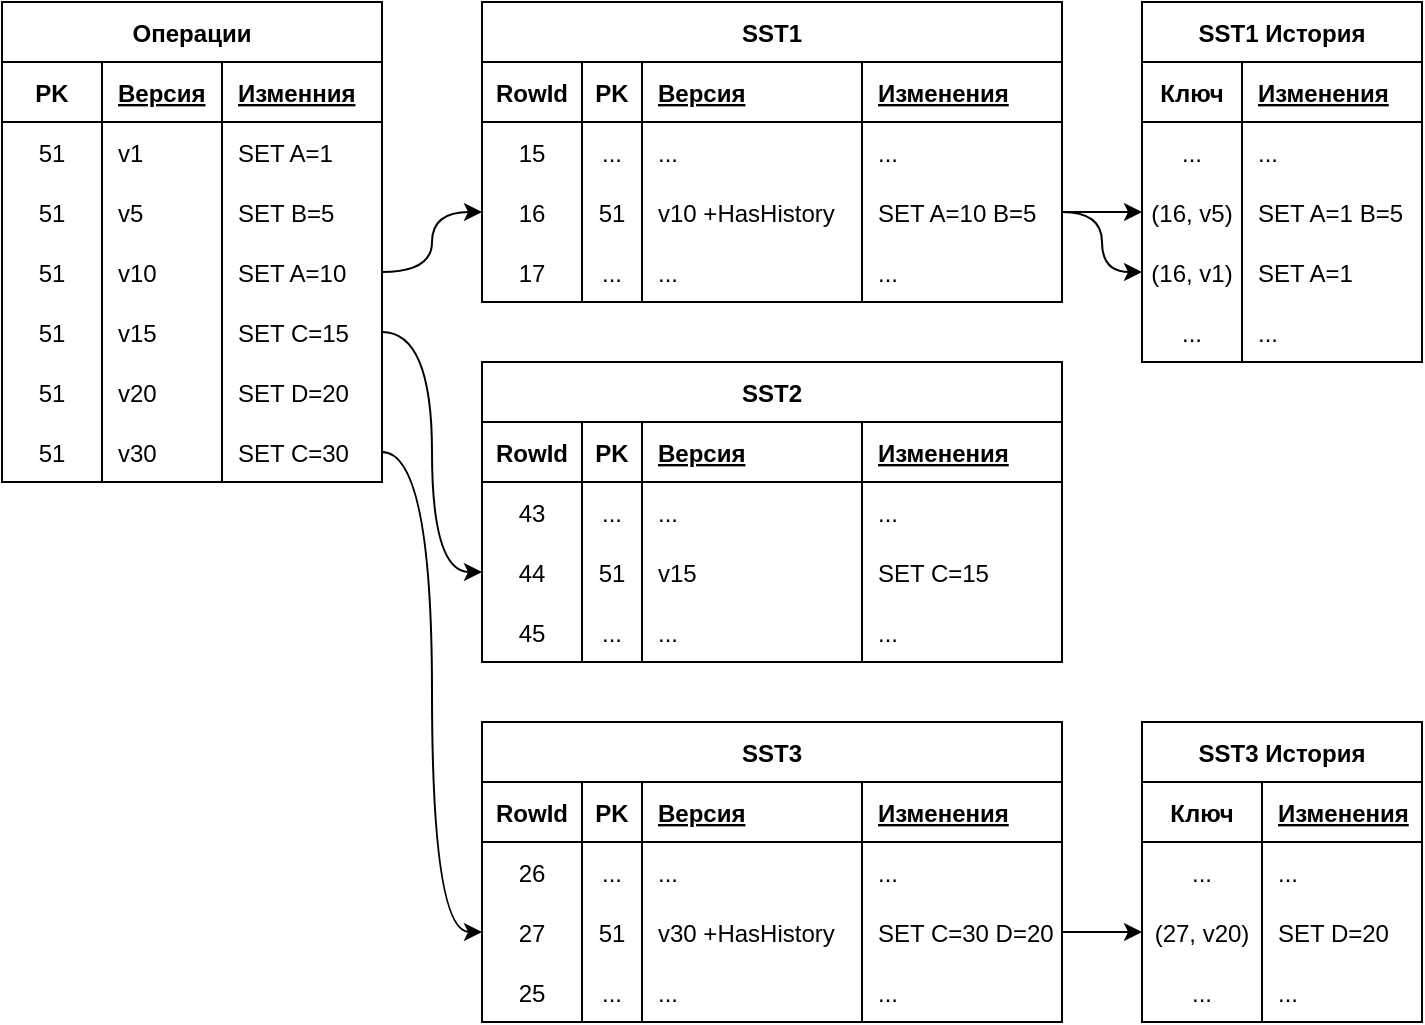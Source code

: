 <mxfile version="21.1.8" type="device">
  <diagram id="r4R48jHts97Yx3uAW_bI" name="Page-1">
    <mxGraphModel dx="1306" dy="846" grid="1" gridSize="10" guides="1" tooltips="1" connect="1" arrows="1" fold="1" page="1" pageScale="1" pageWidth="827" pageHeight="1169" math="0" shadow="0">
      <root>
        <mxCell id="0" />
        <mxCell id="1" parent="0" />
        <mxCell id="jW4aLeX18RffoAazJGHY-1" value="Операции" style="shape=table;startSize=30;container=1;collapsible=1;childLayout=tableLayout;fixedRows=1;rowLines=0;fontStyle=1;align=center;resizeLast=1;" parent="1" vertex="1">
          <mxGeometry x="20" y="40" width="190" height="240" as="geometry">
            <mxRectangle x="20" y="40" width="70" height="30" as="alternateBounds" />
          </mxGeometry>
        </mxCell>
        <mxCell id="jW4aLeX18RffoAazJGHY-2" value="" style="shape=tableRow;horizontal=0;startSize=0;swimlaneHead=0;swimlaneBody=0;fillColor=none;collapsible=0;dropTarget=0;points=[[0,0.5],[1,0.5]];portConstraint=eastwest;top=0;left=0;right=0;bottom=1;" parent="jW4aLeX18RffoAazJGHY-1" vertex="1">
          <mxGeometry y="30" width="190" height="30" as="geometry" />
        </mxCell>
        <mxCell id="jW4aLeX18RffoAazJGHY-3" value="PK" style="shape=partialRectangle;connectable=0;fillColor=none;top=0;left=0;bottom=0;right=0;fontStyle=1;overflow=hidden;" parent="jW4aLeX18RffoAazJGHY-2" vertex="1">
          <mxGeometry width="50" height="30" as="geometry">
            <mxRectangle width="50" height="30" as="alternateBounds" />
          </mxGeometry>
        </mxCell>
        <mxCell id="jW4aLeX18RffoAazJGHY-4" value="Версия" style="shape=partialRectangle;connectable=0;fillColor=none;top=0;left=0;bottom=0;right=0;align=left;spacingLeft=6;fontStyle=5;overflow=hidden;" parent="jW4aLeX18RffoAazJGHY-2" vertex="1">
          <mxGeometry x="50" width="60" height="30" as="geometry">
            <mxRectangle width="60" height="30" as="alternateBounds" />
          </mxGeometry>
        </mxCell>
        <mxCell id="jW4aLeX18RffoAazJGHY-45" value="Изменния" style="shape=partialRectangle;connectable=0;fillColor=none;top=0;left=0;bottom=0;right=0;align=left;spacingLeft=6;fontStyle=5;overflow=hidden;" parent="jW4aLeX18RffoAazJGHY-2" vertex="1">
          <mxGeometry x="110" width="80" height="30" as="geometry">
            <mxRectangle width="80" height="30" as="alternateBounds" />
          </mxGeometry>
        </mxCell>
        <mxCell id="jW4aLeX18RffoAazJGHY-5" value="" style="shape=tableRow;horizontal=0;startSize=0;swimlaneHead=0;swimlaneBody=0;fillColor=none;collapsible=0;dropTarget=0;points=[[0,0.5],[1,0.5]];portConstraint=eastwest;top=0;left=0;right=0;bottom=0;" parent="jW4aLeX18RffoAazJGHY-1" vertex="1">
          <mxGeometry y="60" width="190" height="30" as="geometry" />
        </mxCell>
        <mxCell id="jW4aLeX18RffoAazJGHY-6" value="51" style="shape=partialRectangle;connectable=0;fillColor=none;top=0;left=0;bottom=0;right=0;editable=1;overflow=hidden;" parent="jW4aLeX18RffoAazJGHY-5" vertex="1">
          <mxGeometry width="50" height="30" as="geometry">
            <mxRectangle width="50" height="30" as="alternateBounds" />
          </mxGeometry>
        </mxCell>
        <mxCell id="jW4aLeX18RffoAazJGHY-7" value="v1" style="shape=partialRectangle;connectable=0;fillColor=none;top=0;left=0;bottom=0;right=0;align=left;spacingLeft=6;overflow=hidden;" parent="jW4aLeX18RffoAazJGHY-5" vertex="1">
          <mxGeometry x="50" width="60" height="30" as="geometry">
            <mxRectangle width="60" height="30" as="alternateBounds" />
          </mxGeometry>
        </mxCell>
        <mxCell id="jW4aLeX18RffoAazJGHY-46" value="SET A=1" style="shape=partialRectangle;connectable=0;fillColor=none;top=0;left=0;bottom=0;right=0;align=left;spacingLeft=6;overflow=hidden;" parent="jW4aLeX18RffoAazJGHY-5" vertex="1">
          <mxGeometry x="110" width="80" height="30" as="geometry">
            <mxRectangle width="80" height="30" as="alternateBounds" />
          </mxGeometry>
        </mxCell>
        <mxCell id="jW4aLeX18RffoAazJGHY-8" value="" style="shape=tableRow;horizontal=0;startSize=0;swimlaneHead=0;swimlaneBody=0;fillColor=none;collapsible=0;dropTarget=0;points=[[0,0.5],[1,0.5]];portConstraint=eastwest;top=0;left=0;right=0;bottom=0;" parent="jW4aLeX18RffoAazJGHY-1" vertex="1">
          <mxGeometry y="90" width="190" height="30" as="geometry" />
        </mxCell>
        <mxCell id="jW4aLeX18RffoAazJGHY-9" value="51" style="shape=partialRectangle;connectable=0;fillColor=none;top=0;left=0;bottom=0;right=0;editable=1;overflow=hidden;" parent="jW4aLeX18RffoAazJGHY-8" vertex="1">
          <mxGeometry width="50" height="30" as="geometry">
            <mxRectangle width="50" height="30" as="alternateBounds" />
          </mxGeometry>
        </mxCell>
        <mxCell id="jW4aLeX18RffoAazJGHY-10" value="v5" style="shape=partialRectangle;connectable=0;fillColor=none;top=0;left=0;bottom=0;right=0;align=left;spacingLeft=6;overflow=hidden;" parent="jW4aLeX18RffoAazJGHY-8" vertex="1">
          <mxGeometry x="50" width="60" height="30" as="geometry">
            <mxRectangle width="60" height="30" as="alternateBounds" />
          </mxGeometry>
        </mxCell>
        <mxCell id="jW4aLeX18RffoAazJGHY-47" value="SET B=5" style="shape=partialRectangle;connectable=0;fillColor=none;top=0;left=0;bottom=0;right=0;align=left;spacingLeft=6;overflow=hidden;" parent="jW4aLeX18RffoAazJGHY-8" vertex="1">
          <mxGeometry x="110" width="80" height="30" as="geometry">
            <mxRectangle width="80" height="30" as="alternateBounds" />
          </mxGeometry>
        </mxCell>
        <mxCell id="jW4aLeX18RffoAazJGHY-11" value="" style="shape=tableRow;horizontal=0;startSize=0;swimlaneHead=0;swimlaneBody=0;fillColor=none;collapsible=0;dropTarget=0;points=[[0,0.5],[1,0.5]];portConstraint=eastwest;top=0;left=0;right=0;bottom=0;" parent="jW4aLeX18RffoAazJGHY-1" vertex="1">
          <mxGeometry y="120" width="190" height="30" as="geometry" />
        </mxCell>
        <mxCell id="jW4aLeX18RffoAazJGHY-12" value="51" style="shape=partialRectangle;connectable=0;fillColor=none;top=0;left=0;bottom=0;right=0;editable=1;overflow=hidden;" parent="jW4aLeX18RffoAazJGHY-11" vertex="1">
          <mxGeometry width="50" height="30" as="geometry">
            <mxRectangle width="50" height="30" as="alternateBounds" />
          </mxGeometry>
        </mxCell>
        <mxCell id="jW4aLeX18RffoAazJGHY-13" value="v10" style="shape=partialRectangle;connectable=0;fillColor=none;top=0;left=0;bottom=0;right=0;align=left;spacingLeft=6;overflow=hidden;" parent="jW4aLeX18RffoAazJGHY-11" vertex="1">
          <mxGeometry x="50" width="60" height="30" as="geometry">
            <mxRectangle width="60" height="30" as="alternateBounds" />
          </mxGeometry>
        </mxCell>
        <mxCell id="jW4aLeX18RffoAazJGHY-48" value="SET A=10" style="shape=partialRectangle;connectable=0;fillColor=none;top=0;left=0;bottom=0;right=0;align=left;spacingLeft=6;overflow=hidden;" parent="jW4aLeX18RffoAazJGHY-11" vertex="1">
          <mxGeometry x="110" width="80" height="30" as="geometry">
            <mxRectangle width="80" height="30" as="alternateBounds" />
          </mxGeometry>
        </mxCell>
        <mxCell id="jW4aLeX18RffoAazJGHY-42" style="shape=tableRow;horizontal=0;startSize=0;swimlaneHead=0;swimlaneBody=0;fillColor=none;collapsible=0;dropTarget=0;points=[[0,0.5],[1,0.5]];portConstraint=eastwest;top=0;left=0;right=0;bottom=0;" parent="jW4aLeX18RffoAazJGHY-1" vertex="1">
          <mxGeometry y="150" width="190" height="30" as="geometry" />
        </mxCell>
        <mxCell id="jW4aLeX18RffoAazJGHY-43" value="51" style="shape=partialRectangle;connectable=0;fillColor=none;top=0;left=0;bottom=0;right=0;editable=1;overflow=hidden;" parent="jW4aLeX18RffoAazJGHY-42" vertex="1">
          <mxGeometry width="50" height="30" as="geometry">
            <mxRectangle width="50" height="30" as="alternateBounds" />
          </mxGeometry>
        </mxCell>
        <mxCell id="jW4aLeX18RffoAazJGHY-44" value="v15" style="shape=partialRectangle;connectable=0;fillColor=none;top=0;left=0;bottom=0;right=0;align=left;spacingLeft=6;overflow=hidden;" parent="jW4aLeX18RffoAazJGHY-42" vertex="1">
          <mxGeometry x="50" width="60" height="30" as="geometry">
            <mxRectangle width="60" height="30" as="alternateBounds" />
          </mxGeometry>
        </mxCell>
        <mxCell id="jW4aLeX18RffoAazJGHY-49" value="SET C=15" style="shape=partialRectangle;connectable=0;fillColor=none;top=0;left=0;bottom=0;right=0;align=left;spacingLeft=6;overflow=hidden;" parent="jW4aLeX18RffoAazJGHY-42" vertex="1">
          <mxGeometry x="110" width="80" height="30" as="geometry">
            <mxRectangle width="80" height="30" as="alternateBounds" />
          </mxGeometry>
        </mxCell>
        <mxCell id="jW4aLeX18RffoAazJGHY-39" style="shape=tableRow;horizontal=0;startSize=0;swimlaneHead=0;swimlaneBody=0;fillColor=none;collapsible=0;dropTarget=0;points=[[0,0.5],[1,0.5]];portConstraint=eastwest;top=0;left=0;right=0;bottom=0;" parent="jW4aLeX18RffoAazJGHY-1" vertex="1">
          <mxGeometry y="180" width="190" height="30" as="geometry" />
        </mxCell>
        <mxCell id="jW4aLeX18RffoAazJGHY-40" value="51" style="shape=partialRectangle;connectable=0;fillColor=none;top=0;left=0;bottom=0;right=0;editable=1;overflow=hidden;" parent="jW4aLeX18RffoAazJGHY-39" vertex="1">
          <mxGeometry width="50" height="30" as="geometry">
            <mxRectangle width="50" height="30" as="alternateBounds" />
          </mxGeometry>
        </mxCell>
        <mxCell id="jW4aLeX18RffoAazJGHY-41" value="v20" style="shape=partialRectangle;connectable=0;fillColor=none;top=0;left=0;bottom=0;right=0;align=left;spacingLeft=6;overflow=hidden;" parent="jW4aLeX18RffoAazJGHY-39" vertex="1">
          <mxGeometry x="50" width="60" height="30" as="geometry">
            <mxRectangle width="60" height="30" as="alternateBounds" />
          </mxGeometry>
        </mxCell>
        <mxCell id="jW4aLeX18RffoAazJGHY-50" value="SET D=20" style="shape=partialRectangle;connectable=0;fillColor=none;top=0;left=0;bottom=0;right=0;align=left;spacingLeft=6;overflow=hidden;" parent="jW4aLeX18RffoAazJGHY-39" vertex="1">
          <mxGeometry x="110" width="80" height="30" as="geometry">
            <mxRectangle width="80" height="30" as="alternateBounds" />
          </mxGeometry>
        </mxCell>
        <mxCell id="jW4aLeX18RffoAazJGHY-51" style="shape=tableRow;horizontal=0;startSize=0;swimlaneHead=0;swimlaneBody=0;fillColor=none;collapsible=0;dropTarget=0;points=[[0,0.5],[1,0.5]];portConstraint=eastwest;top=0;left=0;right=0;bottom=0;" parent="jW4aLeX18RffoAazJGHY-1" vertex="1">
          <mxGeometry y="210" width="190" height="30" as="geometry" />
        </mxCell>
        <mxCell id="jW4aLeX18RffoAazJGHY-52" value="51" style="shape=partialRectangle;connectable=0;fillColor=none;top=0;left=0;bottom=0;right=0;editable=1;overflow=hidden;" parent="jW4aLeX18RffoAazJGHY-51" vertex="1">
          <mxGeometry width="50" height="30" as="geometry">
            <mxRectangle width="50" height="30" as="alternateBounds" />
          </mxGeometry>
        </mxCell>
        <mxCell id="jW4aLeX18RffoAazJGHY-53" value="v30" style="shape=partialRectangle;connectable=0;fillColor=none;top=0;left=0;bottom=0;right=0;align=left;spacingLeft=6;overflow=hidden;" parent="jW4aLeX18RffoAazJGHY-51" vertex="1">
          <mxGeometry x="50" width="60" height="30" as="geometry">
            <mxRectangle width="60" height="30" as="alternateBounds" />
          </mxGeometry>
        </mxCell>
        <mxCell id="jW4aLeX18RffoAazJGHY-54" value="SET C=30" style="shape=partialRectangle;connectable=0;fillColor=none;top=0;left=0;bottom=0;right=0;align=left;spacingLeft=6;overflow=hidden;" parent="jW4aLeX18RffoAazJGHY-51" vertex="1">
          <mxGeometry x="110" width="80" height="30" as="geometry">
            <mxRectangle width="80" height="30" as="alternateBounds" />
          </mxGeometry>
        </mxCell>
        <mxCell id="jW4aLeX18RffoAazJGHY-55" value="SST1" style="shape=table;startSize=30;container=1;collapsible=1;childLayout=tableLayout;fixedRows=1;rowLines=0;fontStyle=1;align=center;resizeLast=1;" parent="1" vertex="1">
          <mxGeometry x="260" y="40" width="290" height="150" as="geometry" />
        </mxCell>
        <mxCell id="jW4aLeX18RffoAazJGHY-56" value="" style="shape=tableRow;horizontal=0;startSize=0;swimlaneHead=0;swimlaneBody=0;fillColor=none;collapsible=0;dropTarget=0;points=[[0,0.5],[1,0.5]];portConstraint=eastwest;top=0;left=0;right=0;bottom=1;" parent="jW4aLeX18RffoAazJGHY-55" vertex="1">
          <mxGeometry y="30" width="290" height="30" as="geometry" />
        </mxCell>
        <mxCell id="jW4aLeX18RffoAazJGHY-68" value="RowId" style="shape=partialRectangle;connectable=0;fillColor=none;top=0;left=0;bottom=0;right=0;fontStyle=1;overflow=hidden;" parent="jW4aLeX18RffoAazJGHY-56" vertex="1">
          <mxGeometry width="50" height="30" as="geometry">
            <mxRectangle width="50" height="30" as="alternateBounds" />
          </mxGeometry>
        </mxCell>
        <mxCell id="jW4aLeX18RffoAazJGHY-57" value="PK" style="shape=partialRectangle;connectable=0;fillColor=none;top=0;left=0;bottom=0;right=0;fontStyle=1;overflow=hidden;" parent="jW4aLeX18RffoAazJGHY-56" vertex="1">
          <mxGeometry x="50" width="30" height="30" as="geometry">
            <mxRectangle width="30" height="30" as="alternateBounds" />
          </mxGeometry>
        </mxCell>
        <mxCell id="jW4aLeX18RffoAazJGHY-58" value="Версия" style="shape=partialRectangle;connectable=0;fillColor=none;top=0;left=0;bottom=0;right=0;align=left;spacingLeft=6;fontStyle=5;overflow=hidden;" parent="jW4aLeX18RffoAazJGHY-56" vertex="1">
          <mxGeometry x="80" width="110" height="30" as="geometry">
            <mxRectangle width="110" height="30" as="alternateBounds" />
          </mxGeometry>
        </mxCell>
        <mxCell id="jW4aLeX18RffoAazJGHY-72" value="Изменения" style="shape=partialRectangle;connectable=0;fillColor=none;top=0;left=0;bottom=0;right=0;align=left;spacingLeft=6;fontStyle=5;overflow=hidden;" parent="jW4aLeX18RffoAazJGHY-56" vertex="1">
          <mxGeometry x="190" width="100" height="30" as="geometry">
            <mxRectangle width="100" height="30" as="alternateBounds" />
          </mxGeometry>
        </mxCell>
        <mxCell id="jW4aLeX18RffoAazJGHY-59" value="" style="shape=tableRow;horizontal=0;startSize=0;swimlaneHead=0;swimlaneBody=0;fillColor=none;collapsible=0;dropTarget=0;points=[[0,0.5],[1,0.5]];portConstraint=eastwest;top=0;left=0;right=0;bottom=0;" parent="jW4aLeX18RffoAazJGHY-55" vertex="1">
          <mxGeometry y="60" width="290" height="30" as="geometry" />
        </mxCell>
        <mxCell id="jW4aLeX18RffoAazJGHY-69" value="15" style="shape=partialRectangle;connectable=0;fillColor=none;top=0;left=0;bottom=0;right=0;editable=1;overflow=hidden;" parent="jW4aLeX18RffoAazJGHY-59" vertex="1">
          <mxGeometry width="50" height="30" as="geometry">
            <mxRectangle width="50" height="30" as="alternateBounds" />
          </mxGeometry>
        </mxCell>
        <mxCell id="jW4aLeX18RffoAazJGHY-60" value="..." style="shape=partialRectangle;connectable=0;fillColor=none;top=0;left=0;bottom=0;right=0;editable=1;overflow=hidden;" parent="jW4aLeX18RffoAazJGHY-59" vertex="1">
          <mxGeometry x="50" width="30" height="30" as="geometry">
            <mxRectangle width="30" height="30" as="alternateBounds" />
          </mxGeometry>
        </mxCell>
        <mxCell id="jW4aLeX18RffoAazJGHY-61" value="..." style="shape=partialRectangle;connectable=0;fillColor=none;top=0;left=0;bottom=0;right=0;align=left;spacingLeft=6;overflow=hidden;" parent="jW4aLeX18RffoAazJGHY-59" vertex="1">
          <mxGeometry x="80" width="110" height="30" as="geometry">
            <mxRectangle width="110" height="30" as="alternateBounds" />
          </mxGeometry>
        </mxCell>
        <mxCell id="jW4aLeX18RffoAazJGHY-73" value="..." style="shape=partialRectangle;connectable=0;fillColor=none;top=0;left=0;bottom=0;right=0;align=left;spacingLeft=6;overflow=hidden;" parent="jW4aLeX18RffoAazJGHY-59" vertex="1">
          <mxGeometry x="190" width="100" height="30" as="geometry">
            <mxRectangle width="100" height="30" as="alternateBounds" />
          </mxGeometry>
        </mxCell>
        <mxCell id="jW4aLeX18RffoAazJGHY-62" value="" style="shape=tableRow;horizontal=0;startSize=0;swimlaneHead=0;swimlaneBody=0;fillColor=none;collapsible=0;dropTarget=0;points=[[0,0.5],[1,0.5]];portConstraint=eastwest;top=0;left=0;right=0;bottom=0;" parent="jW4aLeX18RffoAazJGHY-55" vertex="1">
          <mxGeometry y="90" width="290" height="30" as="geometry" />
        </mxCell>
        <mxCell id="jW4aLeX18RffoAazJGHY-70" value="16" style="shape=partialRectangle;connectable=0;fillColor=none;top=0;left=0;bottom=0;right=0;editable=1;overflow=hidden;" parent="jW4aLeX18RffoAazJGHY-62" vertex="1">
          <mxGeometry width="50" height="30" as="geometry">
            <mxRectangle width="50" height="30" as="alternateBounds" />
          </mxGeometry>
        </mxCell>
        <mxCell id="jW4aLeX18RffoAazJGHY-63" value="51" style="shape=partialRectangle;connectable=0;fillColor=none;top=0;left=0;bottom=0;right=0;editable=1;overflow=hidden;" parent="jW4aLeX18RffoAazJGHY-62" vertex="1">
          <mxGeometry x="50" width="30" height="30" as="geometry">
            <mxRectangle width="30" height="30" as="alternateBounds" />
          </mxGeometry>
        </mxCell>
        <mxCell id="jW4aLeX18RffoAazJGHY-64" value="v10 +HasHistory" style="shape=partialRectangle;connectable=0;fillColor=none;top=0;left=0;bottom=0;right=0;align=left;spacingLeft=6;overflow=hidden;" parent="jW4aLeX18RffoAazJGHY-62" vertex="1">
          <mxGeometry x="80" width="110" height="30" as="geometry">
            <mxRectangle width="110" height="30" as="alternateBounds" />
          </mxGeometry>
        </mxCell>
        <mxCell id="jW4aLeX18RffoAazJGHY-74" value="SET A=10 B=5" style="shape=partialRectangle;connectable=0;fillColor=none;top=0;left=0;bottom=0;right=0;align=left;spacingLeft=6;overflow=hidden;" parent="jW4aLeX18RffoAazJGHY-62" vertex="1">
          <mxGeometry x="190" width="100" height="30" as="geometry">
            <mxRectangle width="100" height="30" as="alternateBounds" />
          </mxGeometry>
        </mxCell>
        <mxCell id="jW4aLeX18RffoAazJGHY-65" value="" style="shape=tableRow;horizontal=0;startSize=0;swimlaneHead=0;swimlaneBody=0;fillColor=none;collapsible=0;dropTarget=0;points=[[0,0.5],[1,0.5]];portConstraint=eastwest;top=0;left=0;right=0;bottom=0;" parent="jW4aLeX18RffoAazJGHY-55" vertex="1">
          <mxGeometry y="120" width="290" height="30" as="geometry" />
        </mxCell>
        <mxCell id="jW4aLeX18RffoAazJGHY-71" value="17" style="shape=partialRectangle;connectable=0;fillColor=none;top=0;left=0;bottom=0;right=0;editable=1;overflow=hidden;" parent="jW4aLeX18RffoAazJGHY-65" vertex="1">
          <mxGeometry width="50" height="30" as="geometry">
            <mxRectangle width="50" height="30" as="alternateBounds" />
          </mxGeometry>
        </mxCell>
        <mxCell id="jW4aLeX18RffoAazJGHY-66" value="..." style="shape=partialRectangle;connectable=0;fillColor=none;top=0;left=0;bottom=0;right=0;editable=1;overflow=hidden;" parent="jW4aLeX18RffoAazJGHY-65" vertex="1">
          <mxGeometry x="50" width="30" height="30" as="geometry">
            <mxRectangle width="30" height="30" as="alternateBounds" />
          </mxGeometry>
        </mxCell>
        <mxCell id="jW4aLeX18RffoAazJGHY-67" value="..." style="shape=partialRectangle;connectable=0;fillColor=none;top=0;left=0;bottom=0;right=0;align=left;spacingLeft=6;overflow=hidden;" parent="jW4aLeX18RffoAazJGHY-65" vertex="1">
          <mxGeometry x="80" width="110" height="30" as="geometry">
            <mxRectangle width="110" height="30" as="alternateBounds" />
          </mxGeometry>
        </mxCell>
        <mxCell id="jW4aLeX18RffoAazJGHY-75" value="..." style="shape=partialRectangle;connectable=0;fillColor=none;top=0;left=0;bottom=0;right=0;align=left;spacingLeft=6;overflow=hidden;" parent="jW4aLeX18RffoAazJGHY-65" vertex="1">
          <mxGeometry x="190" width="100" height="30" as="geometry">
            <mxRectangle width="100" height="30" as="alternateBounds" />
          </mxGeometry>
        </mxCell>
        <mxCell id="jW4aLeX18RffoAazJGHY-76" value="SST1 История" style="shape=table;startSize=30;container=1;collapsible=1;childLayout=tableLayout;fixedRows=1;rowLines=0;fontStyle=1;align=center;resizeLast=1;" parent="1" vertex="1">
          <mxGeometry x="590" y="40" width="140" height="180" as="geometry" />
        </mxCell>
        <mxCell id="jW4aLeX18RffoAazJGHY-77" value="" style="shape=tableRow;horizontal=0;startSize=0;swimlaneHead=0;swimlaneBody=0;fillColor=none;collapsible=0;dropTarget=0;points=[[0,0.5],[1,0.5]];portConstraint=eastwest;top=0;left=0;right=0;bottom=1;" parent="jW4aLeX18RffoAazJGHY-76" vertex="1">
          <mxGeometry y="30" width="140" height="30" as="geometry" />
        </mxCell>
        <mxCell id="jW4aLeX18RffoAazJGHY-79" value="Ключ" style="shape=partialRectangle;connectable=0;fillColor=none;top=0;left=0;bottom=0;right=0;fontStyle=1;overflow=hidden;" parent="jW4aLeX18RffoAazJGHY-77" vertex="1">
          <mxGeometry width="50" height="30" as="geometry">
            <mxRectangle width="50" height="30" as="alternateBounds" />
          </mxGeometry>
        </mxCell>
        <mxCell id="jW4aLeX18RffoAazJGHY-81" value="Изменения" style="shape=partialRectangle;connectable=0;fillColor=none;top=0;left=0;bottom=0;right=0;align=left;spacingLeft=6;fontStyle=5;overflow=hidden;" parent="jW4aLeX18RffoAazJGHY-77" vertex="1">
          <mxGeometry x="50" width="90" height="30" as="geometry">
            <mxRectangle width="90" height="30" as="alternateBounds" />
          </mxGeometry>
        </mxCell>
        <mxCell id="jW4aLeX18RffoAazJGHY-82" value="" style="shape=tableRow;horizontal=0;startSize=0;swimlaneHead=0;swimlaneBody=0;fillColor=none;collapsible=0;dropTarget=0;points=[[0,0.5],[1,0.5]];portConstraint=eastwest;top=0;left=0;right=0;bottom=0;" parent="jW4aLeX18RffoAazJGHY-76" vertex="1">
          <mxGeometry y="60" width="140" height="30" as="geometry" />
        </mxCell>
        <mxCell id="jW4aLeX18RffoAazJGHY-84" value="..." style="shape=partialRectangle;connectable=0;fillColor=none;top=0;left=0;bottom=0;right=0;editable=1;overflow=hidden;" parent="jW4aLeX18RffoAazJGHY-82" vertex="1">
          <mxGeometry width="50" height="30" as="geometry">
            <mxRectangle width="50" height="30" as="alternateBounds" />
          </mxGeometry>
        </mxCell>
        <mxCell id="jW4aLeX18RffoAazJGHY-86" value="..." style="shape=partialRectangle;connectable=0;fillColor=none;top=0;left=0;bottom=0;right=0;align=left;spacingLeft=6;overflow=hidden;" parent="jW4aLeX18RffoAazJGHY-82" vertex="1">
          <mxGeometry x="50" width="90" height="30" as="geometry">
            <mxRectangle width="90" height="30" as="alternateBounds" />
          </mxGeometry>
        </mxCell>
        <mxCell id="jW4aLeX18RffoAazJGHY-87" value="" style="shape=tableRow;horizontal=0;startSize=0;swimlaneHead=0;swimlaneBody=0;fillColor=none;collapsible=0;dropTarget=0;points=[[0,0.5],[1,0.5]];portConstraint=eastwest;top=0;left=0;right=0;bottom=0;" parent="jW4aLeX18RffoAazJGHY-76" vertex="1">
          <mxGeometry y="90" width="140" height="30" as="geometry" />
        </mxCell>
        <mxCell id="jW4aLeX18RffoAazJGHY-89" value="(16, v5)" style="shape=partialRectangle;connectable=0;fillColor=none;top=0;left=0;bottom=0;right=0;editable=1;overflow=hidden;" parent="jW4aLeX18RffoAazJGHY-87" vertex="1">
          <mxGeometry width="50" height="30" as="geometry">
            <mxRectangle width="50" height="30" as="alternateBounds" />
          </mxGeometry>
        </mxCell>
        <mxCell id="jW4aLeX18RffoAazJGHY-91" value="SET A=1 B=5" style="shape=partialRectangle;connectable=0;fillColor=none;top=0;left=0;bottom=0;right=0;align=left;spacingLeft=6;overflow=hidden;" parent="jW4aLeX18RffoAazJGHY-87" vertex="1">
          <mxGeometry x="50" width="90" height="30" as="geometry">
            <mxRectangle width="90" height="30" as="alternateBounds" />
          </mxGeometry>
        </mxCell>
        <mxCell id="jW4aLeX18RffoAazJGHY-97" style="shape=tableRow;horizontal=0;startSize=0;swimlaneHead=0;swimlaneBody=0;fillColor=none;collapsible=0;dropTarget=0;points=[[0,0.5],[1,0.5]];portConstraint=eastwest;top=0;left=0;right=0;bottom=0;" parent="jW4aLeX18RffoAazJGHY-76" vertex="1">
          <mxGeometry y="120" width="140" height="30" as="geometry" />
        </mxCell>
        <mxCell id="jW4aLeX18RffoAazJGHY-98" value="(16, v1)" style="shape=partialRectangle;connectable=0;fillColor=none;top=0;left=0;bottom=0;right=0;editable=1;overflow=hidden;" parent="jW4aLeX18RffoAazJGHY-97" vertex="1">
          <mxGeometry width="50" height="30" as="geometry">
            <mxRectangle width="50" height="30" as="alternateBounds" />
          </mxGeometry>
        </mxCell>
        <mxCell id="jW4aLeX18RffoAazJGHY-100" value="SET A=1" style="shape=partialRectangle;connectable=0;fillColor=none;top=0;left=0;bottom=0;right=0;align=left;spacingLeft=6;overflow=hidden;" parent="jW4aLeX18RffoAazJGHY-97" vertex="1">
          <mxGeometry x="50" width="90" height="30" as="geometry">
            <mxRectangle width="90" height="30" as="alternateBounds" />
          </mxGeometry>
        </mxCell>
        <mxCell id="jW4aLeX18RffoAazJGHY-92" value="" style="shape=tableRow;horizontal=0;startSize=0;swimlaneHead=0;swimlaneBody=0;fillColor=none;collapsible=0;dropTarget=0;points=[[0,0.5],[1,0.5]];portConstraint=eastwest;top=0;left=0;right=0;bottom=0;" parent="jW4aLeX18RffoAazJGHY-76" vertex="1">
          <mxGeometry y="150" width="140" height="30" as="geometry" />
        </mxCell>
        <mxCell id="jW4aLeX18RffoAazJGHY-94" value="..." style="shape=partialRectangle;connectable=0;fillColor=none;top=0;left=0;bottom=0;right=0;editable=1;overflow=hidden;" parent="jW4aLeX18RffoAazJGHY-92" vertex="1">
          <mxGeometry width="50" height="30" as="geometry">
            <mxRectangle width="50" height="30" as="alternateBounds" />
          </mxGeometry>
        </mxCell>
        <mxCell id="jW4aLeX18RffoAazJGHY-96" value="..." style="shape=partialRectangle;connectable=0;fillColor=none;top=0;left=0;bottom=0;right=0;align=left;spacingLeft=6;overflow=hidden;" parent="jW4aLeX18RffoAazJGHY-92" vertex="1">
          <mxGeometry x="50" width="90" height="30" as="geometry">
            <mxRectangle width="90" height="30" as="alternateBounds" />
          </mxGeometry>
        </mxCell>
        <mxCell id="jW4aLeX18RffoAazJGHY-101" style="edgeStyle=orthogonalEdgeStyle;rounded=0;orthogonalLoop=1;jettySize=auto;html=1;exitX=1;exitY=0.5;exitDx=0;exitDy=0;entryX=0;entryY=0.5;entryDx=0;entryDy=0;curved=1;" parent="1" source="jW4aLeX18RffoAazJGHY-11" target="jW4aLeX18RffoAazJGHY-62" edge="1">
          <mxGeometry relative="1" as="geometry" />
        </mxCell>
        <mxCell id="jW4aLeX18RffoAazJGHY-102" value="SST2" style="shape=table;startSize=30;container=1;collapsible=1;childLayout=tableLayout;fixedRows=1;rowLines=0;fontStyle=1;align=center;resizeLast=1;" parent="1" vertex="1">
          <mxGeometry x="260" y="220" width="290" height="150" as="geometry" />
        </mxCell>
        <mxCell id="jW4aLeX18RffoAazJGHY-103" value="" style="shape=tableRow;horizontal=0;startSize=0;swimlaneHead=0;swimlaneBody=0;fillColor=none;collapsible=0;dropTarget=0;points=[[0,0.5],[1,0.5]];portConstraint=eastwest;top=0;left=0;right=0;bottom=1;" parent="jW4aLeX18RffoAazJGHY-102" vertex="1">
          <mxGeometry y="30" width="290" height="30" as="geometry" />
        </mxCell>
        <mxCell id="jW4aLeX18RffoAazJGHY-104" value="RowId" style="shape=partialRectangle;connectable=0;fillColor=none;top=0;left=0;bottom=0;right=0;fontStyle=1;overflow=hidden;" parent="jW4aLeX18RffoAazJGHY-103" vertex="1">
          <mxGeometry width="50" height="30" as="geometry">
            <mxRectangle width="50" height="30" as="alternateBounds" />
          </mxGeometry>
        </mxCell>
        <mxCell id="jW4aLeX18RffoAazJGHY-105" value="PK" style="shape=partialRectangle;connectable=0;fillColor=none;top=0;left=0;bottom=0;right=0;fontStyle=1;overflow=hidden;" parent="jW4aLeX18RffoAazJGHY-103" vertex="1">
          <mxGeometry x="50" width="30" height="30" as="geometry">
            <mxRectangle width="30" height="30" as="alternateBounds" />
          </mxGeometry>
        </mxCell>
        <mxCell id="jW4aLeX18RffoAazJGHY-106" value="Версия" style="shape=partialRectangle;connectable=0;fillColor=none;top=0;left=0;bottom=0;right=0;align=left;spacingLeft=6;fontStyle=5;overflow=hidden;" parent="jW4aLeX18RffoAazJGHY-103" vertex="1">
          <mxGeometry x="80" width="110" height="30" as="geometry">
            <mxRectangle width="110" height="30" as="alternateBounds" />
          </mxGeometry>
        </mxCell>
        <mxCell id="jW4aLeX18RffoAazJGHY-107" value="Изменения" style="shape=partialRectangle;connectable=0;fillColor=none;top=0;left=0;bottom=0;right=0;align=left;spacingLeft=6;fontStyle=5;overflow=hidden;" parent="jW4aLeX18RffoAazJGHY-103" vertex="1">
          <mxGeometry x="190" width="100" height="30" as="geometry">
            <mxRectangle width="100" height="30" as="alternateBounds" />
          </mxGeometry>
        </mxCell>
        <mxCell id="jW4aLeX18RffoAazJGHY-108" value="" style="shape=tableRow;horizontal=0;startSize=0;swimlaneHead=0;swimlaneBody=0;fillColor=none;collapsible=0;dropTarget=0;points=[[0,0.5],[1,0.5]];portConstraint=eastwest;top=0;left=0;right=0;bottom=0;" parent="jW4aLeX18RffoAazJGHY-102" vertex="1">
          <mxGeometry y="60" width="290" height="30" as="geometry" />
        </mxCell>
        <mxCell id="jW4aLeX18RffoAazJGHY-109" value="43" style="shape=partialRectangle;connectable=0;fillColor=none;top=0;left=0;bottom=0;right=0;editable=1;overflow=hidden;" parent="jW4aLeX18RffoAazJGHY-108" vertex="1">
          <mxGeometry width="50" height="30" as="geometry">
            <mxRectangle width="50" height="30" as="alternateBounds" />
          </mxGeometry>
        </mxCell>
        <mxCell id="jW4aLeX18RffoAazJGHY-110" value="..." style="shape=partialRectangle;connectable=0;fillColor=none;top=0;left=0;bottom=0;right=0;editable=1;overflow=hidden;" parent="jW4aLeX18RffoAazJGHY-108" vertex="1">
          <mxGeometry x="50" width="30" height="30" as="geometry">
            <mxRectangle width="30" height="30" as="alternateBounds" />
          </mxGeometry>
        </mxCell>
        <mxCell id="jW4aLeX18RffoAazJGHY-111" value="..." style="shape=partialRectangle;connectable=0;fillColor=none;top=0;left=0;bottom=0;right=0;align=left;spacingLeft=6;overflow=hidden;" parent="jW4aLeX18RffoAazJGHY-108" vertex="1">
          <mxGeometry x="80" width="110" height="30" as="geometry">
            <mxRectangle width="110" height="30" as="alternateBounds" />
          </mxGeometry>
        </mxCell>
        <mxCell id="jW4aLeX18RffoAazJGHY-112" value="..." style="shape=partialRectangle;connectable=0;fillColor=none;top=0;left=0;bottom=0;right=0;align=left;spacingLeft=6;overflow=hidden;" parent="jW4aLeX18RffoAazJGHY-108" vertex="1">
          <mxGeometry x="190" width="100" height="30" as="geometry">
            <mxRectangle width="100" height="30" as="alternateBounds" />
          </mxGeometry>
        </mxCell>
        <mxCell id="jW4aLeX18RffoAazJGHY-113" value="" style="shape=tableRow;horizontal=0;startSize=0;swimlaneHead=0;swimlaneBody=0;fillColor=none;collapsible=0;dropTarget=0;points=[[0,0.5],[1,0.5]];portConstraint=eastwest;top=0;left=0;right=0;bottom=0;" parent="jW4aLeX18RffoAazJGHY-102" vertex="1">
          <mxGeometry y="90" width="290" height="30" as="geometry" />
        </mxCell>
        <mxCell id="jW4aLeX18RffoAazJGHY-114" value="44" style="shape=partialRectangle;connectable=0;fillColor=none;top=0;left=0;bottom=0;right=0;editable=1;overflow=hidden;" parent="jW4aLeX18RffoAazJGHY-113" vertex="1">
          <mxGeometry width="50" height="30" as="geometry">
            <mxRectangle width="50" height="30" as="alternateBounds" />
          </mxGeometry>
        </mxCell>
        <mxCell id="jW4aLeX18RffoAazJGHY-115" value="51" style="shape=partialRectangle;connectable=0;fillColor=none;top=0;left=0;bottom=0;right=0;editable=1;overflow=hidden;" parent="jW4aLeX18RffoAazJGHY-113" vertex="1">
          <mxGeometry x="50" width="30" height="30" as="geometry">
            <mxRectangle width="30" height="30" as="alternateBounds" />
          </mxGeometry>
        </mxCell>
        <mxCell id="jW4aLeX18RffoAazJGHY-116" value="v15" style="shape=partialRectangle;connectable=0;fillColor=none;top=0;left=0;bottom=0;right=0;align=left;spacingLeft=6;overflow=hidden;" parent="jW4aLeX18RffoAazJGHY-113" vertex="1">
          <mxGeometry x="80" width="110" height="30" as="geometry">
            <mxRectangle width="110" height="30" as="alternateBounds" />
          </mxGeometry>
        </mxCell>
        <mxCell id="jW4aLeX18RffoAazJGHY-117" value="SET C=15" style="shape=partialRectangle;connectable=0;fillColor=none;top=0;left=0;bottom=0;right=0;align=left;spacingLeft=6;overflow=hidden;" parent="jW4aLeX18RffoAazJGHY-113" vertex="1">
          <mxGeometry x="190" width="100" height="30" as="geometry">
            <mxRectangle width="100" height="30" as="alternateBounds" />
          </mxGeometry>
        </mxCell>
        <mxCell id="jW4aLeX18RffoAazJGHY-118" value="" style="shape=tableRow;horizontal=0;startSize=0;swimlaneHead=0;swimlaneBody=0;fillColor=none;collapsible=0;dropTarget=0;points=[[0,0.5],[1,0.5]];portConstraint=eastwest;top=0;left=0;right=0;bottom=0;" parent="jW4aLeX18RffoAazJGHY-102" vertex="1">
          <mxGeometry y="120" width="290" height="30" as="geometry" />
        </mxCell>
        <mxCell id="jW4aLeX18RffoAazJGHY-119" value="45" style="shape=partialRectangle;connectable=0;fillColor=none;top=0;left=0;bottom=0;right=0;editable=1;overflow=hidden;" parent="jW4aLeX18RffoAazJGHY-118" vertex="1">
          <mxGeometry width="50" height="30" as="geometry">
            <mxRectangle width="50" height="30" as="alternateBounds" />
          </mxGeometry>
        </mxCell>
        <mxCell id="jW4aLeX18RffoAazJGHY-120" value="..." style="shape=partialRectangle;connectable=0;fillColor=none;top=0;left=0;bottom=0;right=0;editable=1;overflow=hidden;" parent="jW4aLeX18RffoAazJGHY-118" vertex="1">
          <mxGeometry x="50" width="30" height="30" as="geometry">
            <mxRectangle width="30" height="30" as="alternateBounds" />
          </mxGeometry>
        </mxCell>
        <mxCell id="jW4aLeX18RffoAazJGHY-121" value="..." style="shape=partialRectangle;connectable=0;fillColor=none;top=0;left=0;bottom=0;right=0;align=left;spacingLeft=6;overflow=hidden;" parent="jW4aLeX18RffoAazJGHY-118" vertex="1">
          <mxGeometry x="80" width="110" height="30" as="geometry">
            <mxRectangle width="110" height="30" as="alternateBounds" />
          </mxGeometry>
        </mxCell>
        <mxCell id="jW4aLeX18RffoAazJGHY-122" value="..." style="shape=partialRectangle;connectable=0;fillColor=none;top=0;left=0;bottom=0;right=0;align=left;spacingLeft=6;overflow=hidden;" parent="jW4aLeX18RffoAazJGHY-118" vertex="1">
          <mxGeometry x="190" width="100" height="30" as="geometry">
            <mxRectangle width="100" height="30" as="alternateBounds" />
          </mxGeometry>
        </mxCell>
        <mxCell id="jW4aLeX18RffoAazJGHY-123" style="edgeStyle=orthogonalEdgeStyle;curved=1;rounded=0;orthogonalLoop=1;jettySize=auto;html=1;entryX=0;entryY=0.5;entryDx=0;entryDy=0;exitX=1;exitY=0.5;exitDx=0;exitDy=0;" parent="1" source="jW4aLeX18RffoAazJGHY-62" target="jW4aLeX18RffoAazJGHY-87" edge="1">
          <mxGeometry relative="1" as="geometry">
            <mxPoint x="570" y="170" as="sourcePoint" />
          </mxGeometry>
        </mxCell>
        <mxCell id="jW4aLeX18RffoAazJGHY-124" style="edgeStyle=orthogonalEdgeStyle;curved=1;rounded=0;orthogonalLoop=1;jettySize=auto;html=1;exitX=1;exitY=0.5;exitDx=0;exitDy=0;entryX=0;entryY=0.5;entryDx=0;entryDy=0;" parent="1" source="jW4aLeX18RffoAazJGHY-62" target="jW4aLeX18RffoAazJGHY-97" edge="1">
          <mxGeometry relative="1" as="geometry" />
        </mxCell>
        <mxCell id="jW4aLeX18RffoAazJGHY-125" value="SST3" style="shape=table;startSize=30;container=1;collapsible=1;childLayout=tableLayout;fixedRows=1;rowLines=0;fontStyle=1;align=center;resizeLast=1;" parent="1" vertex="1">
          <mxGeometry x="260" y="400" width="290" height="150" as="geometry" />
        </mxCell>
        <mxCell id="jW4aLeX18RffoAazJGHY-126" value="" style="shape=tableRow;horizontal=0;startSize=0;swimlaneHead=0;swimlaneBody=0;fillColor=none;collapsible=0;dropTarget=0;points=[[0,0.5],[1,0.5]];portConstraint=eastwest;top=0;left=0;right=0;bottom=1;" parent="jW4aLeX18RffoAazJGHY-125" vertex="1">
          <mxGeometry y="30" width="290" height="30" as="geometry" />
        </mxCell>
        <mxCell id="jW4aLeX18RffoAazJGHY-127" value="RowId" style="shape=partialRectangle;connectable=0;fillColor=none;top=0;left=0;bottom=0;right=0;fontStyle=1;overflow=hidden;" parent="jW4aLeX18RffoAazJGHY-126" vertex="1">
          <mxGeometry width="50" height="30" as="geometry">
            <mxRectangle width="50" height="30" as="alternateBounds" />
          </mxGeometry>
        </mxCell>
        <mxCell id="jW4aLeX18RffoAazJGHY-128" value="PK" style="shape=partialRectangle;connectable=0;fillColor=none;top=0;left=0;bottom=0;right=0;fontStyle=1;overflow=hidden;" parent="jW4aLeX18RffoAazJGHY-126" vertex="1">
          <mxGeometry x="50" width="30" height="30" as="geometry">
            <mxRectangle width="30" height="30" as="alternateBounds" />
          </mxGeometry>
        </mxCell>
        <mxCell id="jW4aLeX18RffoAazJGHY-129" value="Версия" style="shape=partialRectangle;connectable=0;fillColor=none;top=0;left=0;bottom=0;right=0;align=left;spacingLeft=6;fontStyle=5;overflow=hidden;" parent="jW4aLeX18RffoAazJGHY-126" vertex="1">
          <mxGeometry x="80" width="110" height="30" as="geometry">
            <mxRectangle width="110" height="30" as="alternateBounds" />
          </mxGeometry>
        </mxCell>
        <mxCell id="jW4aLeX18RffoAazJGHY-130" value="Изменения" style="shape=partialRectangle;connectable=0;fillColor=none;top=0;left=0;bottom=0;right=0;align=left;spacingLeft=6;fontStyle=5;overflow=hidden;" parent="jW4aLeX18RffoAazJGHY-126" vertex="1">
          <mxGeometry x="190" width="100" height="30" as="geometry">
            <mxRectangle width="100" height="30" as="alternateBounds" />
          </mxGeometry>
        </mxCell>
        <mxCell id="jW4aLeX18RffoAazJGHY-131" value="" style="shape=tableRow;horizontal=0;startSize=0;swimlaneHead=0;swimlaneBody=0;fillColor=none;collapsible=0;dropTarget=0;points=[[0,0.5],[1,0.5]];portConstraint=eastwest;top=0;left=0;right=0;bottom=0;" parent="jW4aLeX18RffoAazJGHY-125" vertex="1">
          <mxGeometry y="60" width="290" height="30" as="geometry" />
        </mxCell>
        <mxCell id="jW4aLeX18RffoAazJGHY-132" value="26" style="shape=partialRectangle;connectable=0;fillColor=none;top=0;left=0;bottom=0;right=0;editable=1;overflow=hidden;" parent="jW4aLeX18RffoAazJGHY-131" vertex="1">
          <mxGeometry width="50" height="30" as="geometry">
            <mxRectangle width="50" height="30" as="alternateBounds" />
          </mxGeometry>
        </mxCell>
        <mxCell id="jW4aLeX18RffoAazJGHY-133" value="..." style="shape=partialRectangle;connectable=0;fillColor=none;top=0;left=0;bottom=0;right=0;editable=1;overflow=hidden;" parent="jW4aLeX18RffoAazJGHY-131" vertex="1">
          <mxGeometry x="50" width="30" height="30" as="geometry">
            <mxRectangle width="30" height="30" as="alternateBounds" />
          </mxGeometry>
        </mxCell>
        <mxCell id="jW4aLeX18RffoAazJGHY-134" value="..." style="shape=partialRectangle;connectable=0;fillColor=none;top=0;left=0;bottom=0;right=0;align=left;spacingLeft=6;overflow=hidden;" parent="jW4aLeX18RffoAazJGHY-131" vertex="1">
          <mxGeometry x="80" width="110" height="30" as="geometry">
            <mxRectangle width="110" height="30" as="alternateBounds" />
          </mxGeometry>
        </mxCell>
        <mxCell id="jW4aLeX18RffoAazJGHY-135" value="..." style="shape=partialRectangle;connectable=0;fillColor=none;top=0;left=0;bottom=0;right=0;align=left;spacingLeft=6;overflow=hidden;" parent="jW4aLeX18RffoAazJGHY-131" vertex="1">
          <mxGeometry x="190" width="100" height="30" as="geometry">
            <mxRectangle width="100" height="30" as="alternateBounds" />
          </mxGeometry>
        </mxCell>
        <mxCell id="jW4aLeX18RffoAazJGHY-136" value="" style="shape=tableRow;horizontal=0;startSize=0;swimlaneHead=0;swimlaneBody=0;fillColor=none;collapsible=0;dropTarget=0;points=[[0,0.5],[1,0.5]];portConstraint=eastwest;top=0;left=0;right=0;bottom=0;" parent="jW4aLeX18RffoAazJGHY-125" vertex="1">
          <mxGeometry y="90" width="290" height="30" as="geometry" />
        </mxCell>
        <mxCell id="jW4aLeX18RffoAazJGHY-137" value="27" style="shape=partialRectangle;connectable=0;fillColor=none;top=0;left=0;bottom=0;right=0;editable=1;overflow=hidden;" parent="jW4aLeX18RffoAazJGHY-136" vertex="1">
          <mxGeometry width="50" height="30" as="geometry">
            <mxRectangle width="50" height="30" as="alternateBounds" />
          </mxGeometry>
        </mxCell>
        <mxCell id="jW4aLeX18RffoAazJGHY-138" value="51" style="shape=partialRectangle;connectable=0;fillColor=none;top=0;left=0;bottom=0;right=0;editable=1;overflow=hidden;" parent="jW4aLeX18RffoAazJGHY-136" vertex="1">
          <mxGeometry x="50" width="30" height="30" as="geometry">
            <mxRectangle width="30" height="30" as="alternateBounds" />
          </mxGeometry>
        </mxCell>
        <mxCell id="jW4aLeX18RffoAazJGHY-139" value="v30 +HasHistory" style="shape=partialRectangle;connectable=0;fillColor=none;top=0;left=0;bottom=0;right=0;align=left;spacingLeft=6;overflow=hidden;" parent="jW4aLeX18RffoAazJGHY-136" vertex="1">
          <mxGeometry x="80" width="110" height="30" as="geometry">
            <mxRectangle width="110" height="30" as="alternateBounds" />
          </mxGeometry>
        </mxCell>
        <mxCell id="jW4aLeX18RffoAazJGHY-140" value="SET C=30 D=20" style="shape=partialRectangle;connectable=0;fillColor=none;top=0;left=0;bottom=0;right=0;align=left;spacingLeft=6;overflow=hidden;" parent="jW4aLeX18RffoAazJGHY-136" vertex="1">
          <mxGeometry x="190" width="100" height="30" as="geometry">
            <mxRectangle width="100" height="30" as="alternateBounds" />
          </mxGeometry>
        </mxCell>
        <mxCell id="jW4aLeX18RffoAazJGHY-141" value="" style="shape=tableRow;horizontal=0;startSize=0;swimlaneHead=0;swimlaneBody=0;fillColor=none;collapsible=0;dropTarget=0;points=[[0,0.5],[1,0.5]];portConstraint=eastwest;top=0;left=0;right=0;bottom=0;" parent="jW4aLeX18RffoAazJGHY-125" vertex="1">
          <mxGeometry y="120" width="290" height="30" as="geometry" />
        </mxCell>
        <mxCell id="jW4aLeX18RffoAazJGHY-142" value="25" style="shape=partialRectangle;connectable=0;fillColor=none;top=0;left=0;bottom=0;right=0;editable=1;overflow=hidden;" parent="jW4aLeX18RffoAazJGHY-141" vertex="1">
          <mxGeometry width="50" height="30" as="geometry">
            <mxRectangle width="50" height="30" as="alternateBounds" />
          </mxGeometry>
        </mxCell>
        <mxCell id="jW4aLeX18RffoAazJGHY-143" value="..." style="shape=partialRectangle;connectable=0;fillColor=none;top=0;left=0;bottom=0;right=0;editable=1;overflow=hidden;" parent="jW4aLeX18RffoAazJGHY-141" vertex="1">
          <mxGeometry x="50" width="30" height="30" as="geometry">
            <mxRectangle width="30" height="30" as="alternateBounds" />
          </mxGeometry>
        </mxCell>
        <mxCell id="jW4aLeX18RffoAazJGHY-144" value="..." style="shape=partialRectangle;connectable=0;fillColor=none;top=0;left=0;bottom=0;right=0;align=left;spacingLeft=6;overflow=hidden;" parent="jW4aLeX18RffoAazJGHY-141" vertex="1">
          <mxGeometry x="80" width="110" height="30" as="geometry">
            <mxRectangle width="110" height="30" as="alternateBounds" />
          </mxGeometry>
        </mxCell>
        <mxCell id="jW4aLeX18RffoAazJGHY-145" value="..." style="shape=partialRectangle;connectable=0;fillColor=none;top=0;left=0;bottom=0;right=0;align=left;spacingLeft=6;overflow=hidden;" parent="jW4aLeX18RffoAazJGHY-141" vertex="1">
          <mxGeometry x="190" width="100" height="30" as="geometry">
            <mxRectangle width="100" height="30" as="alternateBounds" />
          </mxGeometry>
        </mxCell>
        <mxCell id="jW4aLeX18RffoAazJGHY-146" value="SST3 История" style="shape=table;startSize=30;container=1;collapsible=1;childLayout=tableLayout;fixedRows=1;rowLines=0;fontStyle=1;align=center;resizeLast=1;" parent="1" vertex="1">
          <mxGeometry x="590" y="400" width="140" height="150" as="geometry" />
        </mxCell>
        <mxCell id="jW4aLeX18RffoAazJGHY-147" value="" style="shape=tableRow;horizontal=0;startSize=0;swimlaneHead=0;swimlaneBody=0;fillColor=none;collapsible=0;dropTarget=0;points=[[0,0.5],[1,0.5]];portConstraint=eastwest;top=0;left=0;right=0;bottom=1;" parent="jW4aLeX18RffoAazJGHY-146" vertex="1">
          <mxGeometry y="30" width="140" height="30" as="geometry" />
        </mxCell>
        <mxCell id="jW4aLeX18RffoAazJGHY-148" value="Ключ" style="shape=partialRectangle;connectable=0;fillColor=none;top=0;left=0;bottom=0;right=0;fontStyle=1;overflow=hidden;" parent="jW4aLeX18RffoAazJGHY-147" vertex="1">
          <mxGeometry width="60" height="30" as="geometry">
            <mxRectangle width="60" height="30" as="alternateBounds" />
          </mxGeometry>
        </mxCell>
        <mxCell id="jW4aLeX18RffoAazJGHY-149" value="Изменения" style="shape=partialRectangle;connectable=0;fillColor=none;top=0;left=0;bottom=0;right=0;align=left;spacingLeft=6;fontStyle=5;overflow=hidden;" parent="jW4aLeX18RffoAazJGHY-147" vertex="1">
          <mxGeometry x="60" width="80" height="30" as="geometry">
            <mxRectangle width="80" height="30" as="alternateBounds" />
          </mxGeometry>
        </mxCell>
        <mxCell id="jW4aLeX18RffoAazJGHY-150" value="" style="shape=tableRow;horizontal=0;startSize=0;swimlaneHead=0;swimlaneBody=0;fillColor=none;collapsible=0;dropTarget=0;points=[[0,0.5],[1,0.5]];portConstraint=eastwest;top=0;left=0;right=0;bottom=0;" parent="jW4aLeX18RffoAazJGHY-146" vertex="1">
          <mxGeometry y="60" width="140" height="30" as="geometry" />
        </mxCell>
        <mxCell id="jW4aLeX18RffoAazJGHY-151" value="..." style="shape=partialRectangle;connectable=0;fillColor=none;top=0;left=0;bottom=0;right=0;editable=1;overflow=hidden;" parent="jW4aLeX18RffoAazJGHY-150" vertex="1">
          <mxGeometry width="60" height="30" as="geometry">
            <mxRectangle width="60" height="30" as="alternateBounds" />
          </mxGeometry>
        </mxCell>
        <mxCell id="jW4aLeX18RffoAazJGHY-152" value="..." style="shape=partialRectangle;connectable=0;fillColor=none;top=0;left=0;bottom=0;right=0;align=left;spacingLeft=6;overflow=hidden;" parent="jW4aLeX18RffoAazJGHY-150" vertex="1">
          <mxGeometry x="60" width="80" height="30" as="geometry">
            <mxRectangle width="80" height="30" as="alternateBounds" />
          </mxGeometry>
        </mxCell>
        <mxCell id="jW4aLeX18RffoAazJGHY-153" value="" style="shape=tableRow;horizontal=0;startSize=0;swimlaneHead=0;swimlaneBody=0;fillColor=none;collapsible=0;dropTarget=0;points=[[0,0.5],[1,0.5]];portConstraint=eastwest;top=0;left=0;right=0;bottom=0;" parent="jW4aLeX18RffoAazJGHY-146" vertex="1">
          <mxGeometry y="90" width="140" height="30" as="geometry" />
        </mxCell>
        <mxCell id="jW4aLeX18RffoAazJGHY-154" value="(27, v20)" style="shape=partialRectangle;connectable=0;fillColor=none;top=0;left=0;bottom=0;right=0;editable=1;overflow=hidden;" parent="jW4aLeX18RffoAazJGHY-153" vertex="1">
          <mxGeometry width="60" height="30" as="geometry">
            <mxRectangle width="60" height="30" as="alternateBounds" />
          </mxGeometry>
        </mxCell>
        <mxCell id="jW4aLeX18RffoAazJGHY-155" value="SET D=20" style="shape=partialRectangle;connectable=0;fillColor=none;top=0;left=0;bottom=0;right=0;align=left;spacingLeft=6;overflow=hidden;" parent="jW4aLeX18RffoAazJGHY-153" vertex="1">
          <mxGeometry x="60" width="80" height="30" as="geometry">
            <mxRectangle width="80" height="30" as="alternateBounds" />
          </mxGeometry>
        </mxCell>
        <mxCell id="jW4aLeX18RffoAazJGHY-159" value="" style="shape=tableRow;horizontal=0;startSize=0;swimlaneHead=0;swimlaneBody=0;fillColor=none;collapsible=0;dropTarget=0;points=[[0,0.5],[1,0.5]];portConstraint=eastwest;top=0;left=0;right=0;bottom=0;" parent="jW4aLeX18RffoAazJGHY-146" vertex="1">
          <mxGeometry y="120" width="140" height="30" as="geometry" />
        </mxCell>
        <mxCell id="jW4aLeX18RffoAazJGHY-160" value="..." style="shape=partialRectangle;connectable=0;fillColor=none;top=0;left=0;bottom=0;right=0;editable=1;overflow=hidden;" parent="jW4aLeX18RffoAazJGHY-159" vertex="1">
          <mxGeometry width="60" height="30" as="geometry">
            <mxRectangle width="60" height="30" as="alternateBounds" />
          </mxGeometry>
        </mxCell>
        <mxCell id="jW4aLeX18RffoAazJGHY-161" value="..." style="shape=partialRectangle;connectable=0;fillColor=none;top=0;left=0;bottom=0;right=0;align=left;spacingLeft=6;overflow=hidden;" parent="jW4aLeX18RffoAazJGHY-159" vertex="1">
          <mxGeometry x="60" width="80" height="30" as="geometry">
            <mxRectangle width="80" height="30" as="alternateBounds" />
          </mxGeometry>
        </mxCell>
        <mxCell id="jW4aLeX18RffoAazJGHY-162" style="edgeStyle=orthogonalEdgeStyle;curved=1;rounded=0;orthogonalLoop=1;jettySize=auto;html=1;exitX=1;exitY=0.5;exitDx=0;exitDy=0;entryX=0;entryY=0.5;entryDx=0;entryDy=0;" parent="1" source="jW4aLeX18RffoAazJGHY-136" target="jW4aLeX18RffoAazJGHY-153" edge="1">
          <mxGeometry relative="1" as="geometry" />
        </mxCell>
        <mxCell id="jW4aLeX18RffoAazJGHY-163" style="edgeStyle=orthogonalEdgeStyle;curved=1;rounded=0;orthogonalLoop=1;jettySize=auto;html=1;exitX=1;exitY=0.5;exitDx=0;exitDy=0;entryX=0;entryY=0.5;entryDx=0;entryDy=0;" parent="1" source="jW4aLeX18RffoAazJGHY-42" target="jW4aLeX18RffoAazJGHY-113" edge="1">
          <mxGeometry relative="1" as="geometry" />
        </mxCell>
        <mxCell id="jW4aLeX18RffoAazJGHY-164" style="edgeStyle=orthogonalEdgeStyle;curved=1;rounded=0;orthogonalLoop=1;jettySize=auto;html=1;exitX=1;exitY=0.5;exitDx=0;exitDy=0;entryX=0;entryY=0.5;entryDx=0;entryDy=0;" parent="1" source="jW4aLeX18RffoAazJGHY-51" target="jW4aLeX18RffoAazJGHY-136" edge="1">
          <mxGeometry relative="1" as="geometry" />
        </mxCell>
      </root>
    </mxGraphModel>
  </diagram>
</mxfile>
